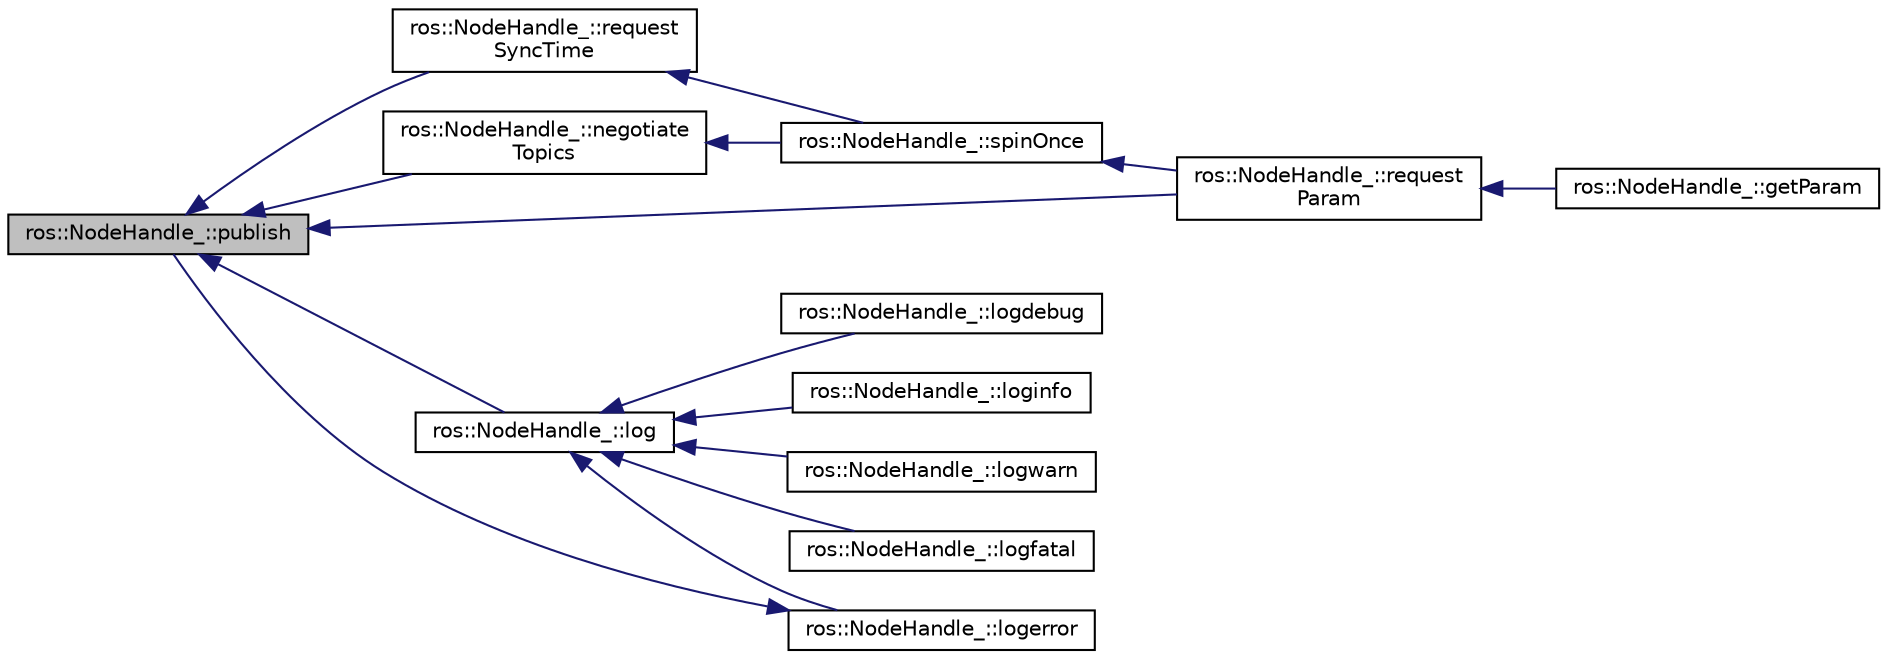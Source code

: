 digraph "ros::NodeHandle_::publish"
{
  edge [fontname="Helvetica",fontsize="10",labelfontname="Helvetica",labelfontsize="10"];
  node [fontname="Helvetica",fontsize="10",shape=record];
  rankdir="LR";
  Node1 [label="ros::NodeHandle_::publish",height=0.2,width=0.4,color="black", fillcolor="grey75", style="filled" fontcolor="black"];
  Node1 -> Node2 [dir="back",color="midnightblue",fontsize="10",style="solid",fontname="Helvetica"];
  Node2 [label="ros::NodeHandle_::request\lSyncTime",height=0.2,width=0.4,color="black", fillcolor="white", style="filled",URL="$classros_1_1_node_handle__.html#a52a1d7e8311335c28ac29a879f6522bc"];
  Node2 -> Node3 [dir="back",color="midnightblue",fontsize="10",style="solid",fontname="Helvetica"];
  Node3 [label="ros::NodeHandle_::spinOnce",height=0.2,width=0.4,color="black", fillcolor="white", style="filled",URL="$classros_1_1_node_handle__.html#a84759ad12f60ae2e0627a9a51a212b98"];
  Node3 -> Node4 [dir="back",color="midnightblue",fontsize="10",style="solid",fontname="Helvetica"];
  Node4 [label="ros::NodeHandle_::request\lParam",height=0.2,width=0.4,color="black", fillcolor="white", style="filled",URL="$classros_1_1_node_handle__.html#a106bf555f9d5542794d9f4425f1c1272"];
  Node4 -> Node5 [dir="back",color="midnightblue",fontsize="10",style="solid",fontname="Helvetica"];
  Node5 [label="ros::NodeHandle_::getParam",height=0.2,width=0.4,color="black", fillcolor="white", style="filled",URL="$classros_1_1_node_handle__.html#a085148f0e86141abc2e68a95bb3d00b8"];
  Node1 -> Node6 [dir="back",color="midnightblue",fontsize="10",style="solid",fontname="Helvetica"];
  Node6 [label="ros::NodeHandle_::negotiate\lTopics",height=0.2,width=0.4,color="black", fillcolor="white", style="filled",URL="$classros_1_1_node_handle__.html#a8223fbb5d57755c72701a19e8016a966"];
  Node6 -> Node3 [dir="back",color="midnightblue",fontsize="10",style="solid",fontname="Helvetica"];
  Node1 -> Node7 [dir="back",color="midnightblue",fontsize="10",style="solid",fontname="Helvetica"];
  Node7 [label="ros::NodeHandle_::log",height=0.2,width=0.4,color="black", fillcolor="white", style="filled",URL="$classros_1_1_node_handle__.html#a25b48e052c6c1ca56bcee3ff8af0bf75"];
  Node7 -> Node8 [dir="back",color="midnightblue",fontsize="10",style="solid",fontname="Helvetica"];
  Node8 [label="ros::NodeHandle_::logdebug",height=0.2,width=0.4,color="black", fillcolor="white", style="filled",URL="$classros_1_1_node_handle__.html#af425d754428afcaf00c28107a85be627"];
  Node7 -> Node9 [dir="back",color="midnightblue",fontsize="10",style="solid",fontname="Helvetica"];
  Node9 [label="ros::NodeHandle_::loginfo",height=0.2,width=0.4,color="black", fillcolor="white", style="filled",URL="$classros_1_1_node_handle__.html#af76b9aa939db1a3fd47ca4b856bec63d"];
  Node7 -> Node10 [dir="back",color="midnightblue",fontsize="10",style="solid",fontname="Helvetica"];
  Node10 [label="ros::NodeHandle_::logwarn",height=0.2,width=0.4,color="black", fillcolor="white", style="filled",URL="$classros_1_1_node_handle__.html#a7fcbf6fc93f820cda4d0791b6c68b640"];
  Node7 -> Node11 [dir="back",color="midnightblue",fontsize="10",style="solid",fontname="Helvetica"];
  Node11 [label="ros::NodeHandle_::logerror",height=0.2,width=0.4,color="black", fillcolor="white", style="filled",URL="$classros_1_1_node_handle__.html#ab83e1d5c531d5399638f33351f094910"];
  Node11 -> Node1 [dir="back",color="midnightblue",fontsize="10",style="solid",fontname="Helvetica"];
  Node7 -> Node12 [dir="back",color="midnightblue",fontsize="10",style="solid",fontname="Helvetica"];
  Node12 [label="ros::NodeHandle_::logfatal",height=0.2,width=0.4,color="black", fillcolor="white", style="filled",URL="$classros_1_1_node_handle__.html#a6c57bb640240c747820f4a79361eed91"];
  Node1 -> Node4 [dir="back",color="midnightblue",fontsize="10",style="solid",fontname="Helvetica"];
}
